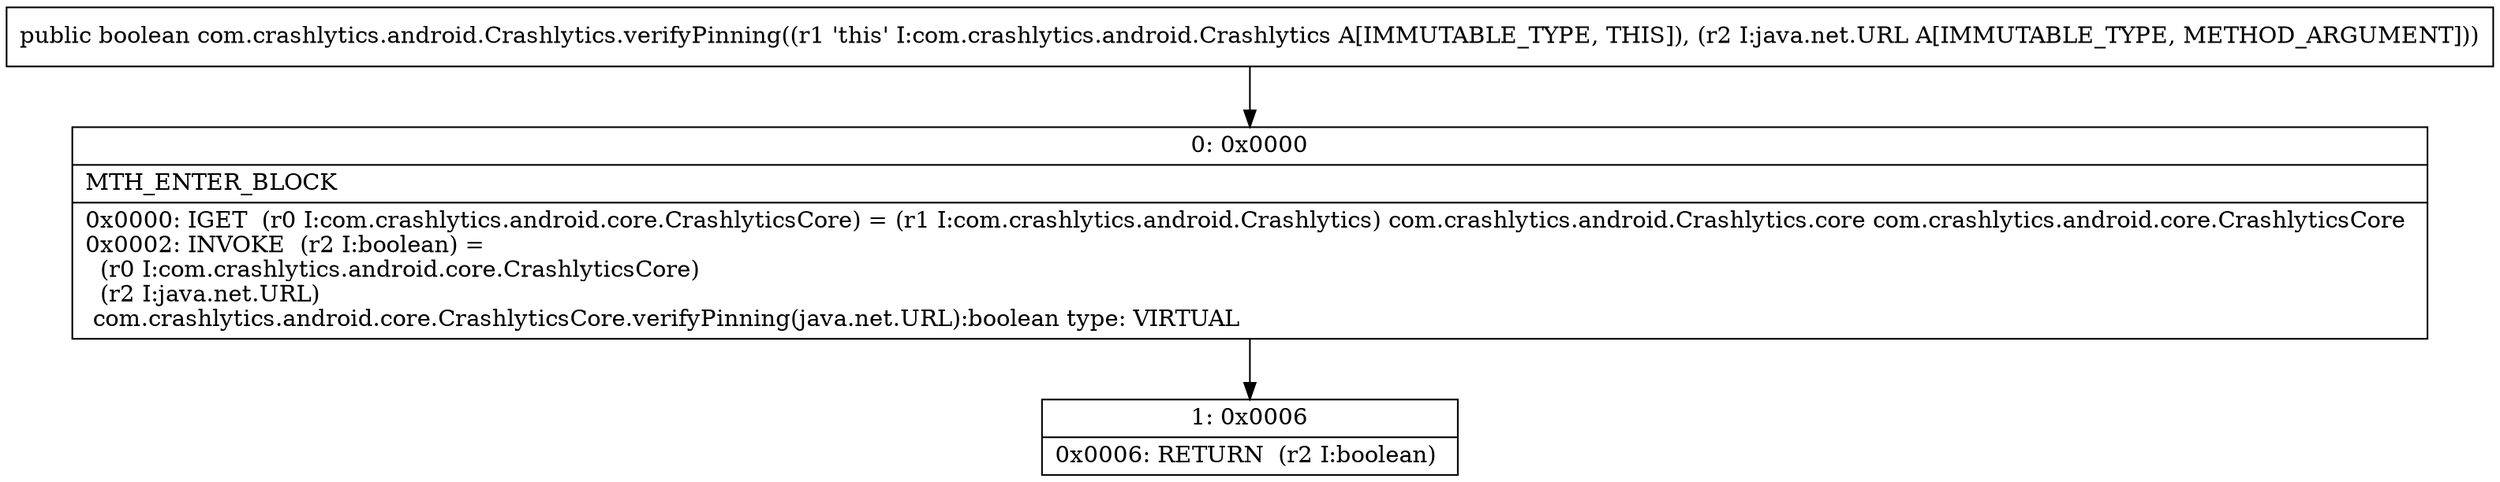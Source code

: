 digraph "CFG forcom.crashlytics.android.Crashlytics.verifyPinning(Ljava\/net\/URL;)Z" {
Node_0 [shape=record,label="{0\:\ 0x0000|MTH_ENTER_BLOCK\l|0x0000: IGET  (r0 I:com.crashlytics.android.core.CrashlyticsCore) = (r1 I:com.crashlytics.android.Crashlytics) com.crashlytics.android.Crashlytics.core com.crashlytics.android.core.CrashlyticsCore \l0x0002: INVOKE  (r2 I:boolean) = \l  (r0 I:com.crashlytics.android.core.CrashlyticsCore)\l  (r2 I:java.net.URL)\l com.crashlytics.android.core.CrashlyticsCore.verifyPinning(java.net.URL):boolean type: VIRTUAL \l}"];
Node_1 [shape=record,label="{1\:\ 0x0006|0x0006: RETURN  (r2 I:boolean) \l}"];
MethodNode[shape=record,label="{public boolean com.crashlytics.android.Crashlytics.verifyPinning((r1 'this' I:com.crashlytics.android.Crashlytics A[IMMUTABLE_TYPE, THIS]), (r2 I:java.net.URL A[IMMUTABLE_TYPE, METHOD_ARGUMENT])) }"];
MethodNode -> Node_0;
Node_0 -> Node_1;
}

